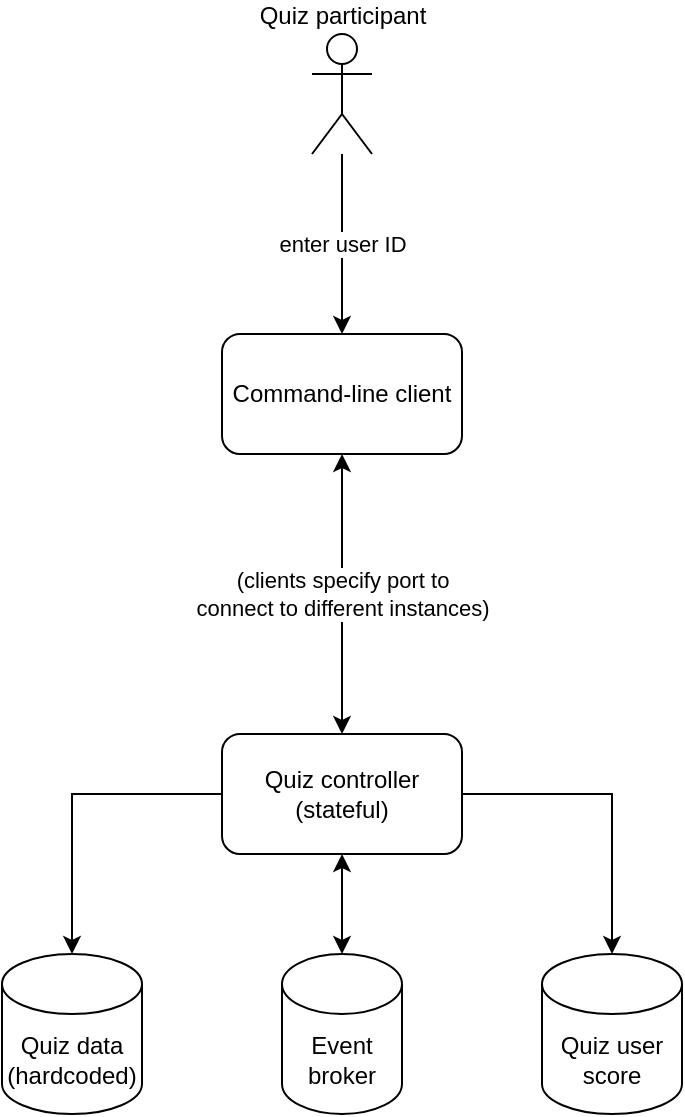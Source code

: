 <mxfile version="24.9.0">
  <diagram name="Page-1" id="91VJMK0D8J6BTs3W6VqV">
    <mxGraphModel grid="1" page="1" gridSize="10" guides="1" tooltips="1" connect="1" arrows="1" fold="1" pageScale="1" pageWidth="1169" pageHeight="827" math="0" shadow="0">
      <root>
        <mxCell id="0" />
        <mxCell id="1" parent="0" />
        <mxCell id="k6EADRTYt32Taa938Ug7-4" value="" style="edgeStyle=orthogonalEdgeStyle;rounded=0;orthogonalLoop=1;jettySize=auto;html=1;startArrow=classic;startFill=1;" edge="1" parent="1" source="k6EADRTYt32Taa938Ug7-7" target="k6EADRTYt32Taa938Ug7-8">
          <mxGeometry relative="1" as="geometry" />
        </mxCell>
        <mxCell id="k6EADRTYt32Taa938Ug7-5" value="" style="edgeStyle=orthogonalEdgeStyle;rounded=0;orthogonalLoop=1;jettySize=auto;html=1;" edge="1" parent="1" source="k6EADRTYt32Taa938Ug7-7" target="k6EADRTYt32Taa938Ug7-25">
          <mxGeometry relative="1" as="geometry" />
        </mxCell>
        <mxCell id="k6EADRTYt32Taa938Ug7-6" style="edgeStyle=orthogonalEdgeStyle;rounded=0;orthogonalLoop=1;jettySize=auto;html=1;" edge="1" parent="1" source="k6EADRTYt32Taa938Ug7-7" target="k6EADRTYt32Taa938Ug7-26">
          <mxGeometry relative="1" as="geometry" />
        </mxCell>
        <mxCell id="k6EADRTYt32Taa938Ug7-7" value="Quiz controller&lt;br&gt;(stateful)" style="rounded=1;whiteSpace=wrap;html=1;" vertex="1" parent="1">
          <mxGeometry x="480" y="480" width="120" height="60" as="geometry" />
        </mxCell>
        <mxCell id="k6EADRTYt32Taa938Ug7-8" value="Event broker" style="shape=cylinder3;whiteSpace=wrap;html=1;boundedLbl=1;backgroundOutline=1;size=15;" vertex="1" parent="1">
          <mxGeometry x="510" y="590" width="60" height="80" as="geometry" />
        </mxCell>
        <mxCell id="k6EADRTYt32Taa938Ug7-13" value="enter user ID" style="edgeStyle=orthogonalEdgeStyle;rounded=0;orthogonalLoop=1;jettySize=auto;html=1;" edge="1" parent="1" source="k6EADRTYt32Taa938Ug7-14" target="k6EADRTYt32Taa938Ug7-20">
          <mxGeometry relative="1" as="geometry" />
        </mxCell>
        <mxCell id="k6EADRTYt32Taa938Ug7-14" value="Quiz participant" style="shape=umlActor;verticalLabelPosition=top;verticalAlign=bottom;html=1;outlineConnect=0;labelPosition=center;align=center;" vertex="1" parent="1">
          <mxGeometry x="525" y="130" width="30" height="60" as="geometry" />
        </mxCell>
        <mxCell id="k6EADRTYt32Taa938Ug7-20" value="Command-line client" style="rounded=1;whiteSpace=wrap;html=1;" vertex="1" parent="1">
          <mxGeometry x="480" y="280" width="120" height="60" as="geometry" />
        </mxCell>
        <mxCell id="k6EADRTYt32Taa938Ug7-22" value="&lt;span style=&quot;orphans: 2; text-align: center; text-indent: 0px; widows: 2; background-color: rgb(255, 255, 255); text-decoration-thickness: initial; text-decoration-style: initial; text-decoration-color: initial; float: none; display: inline !important;&quot;&gt;(clients specify port to&lt;br&gt;connect to different instances)&lt;br&gt;&lt;/span&gt;" style="edgeStyle=orthogonalEdgeStyle;rounded=0;orthogonalLoop=1;jettySize=auto;html=1;startArrow=classic;startFill=1;" edge="1" parent="1" source="k6EADRTYt32Taa938Ug7-20" target="k6EADRTYt32Taa938Ug7-7">
          <mxGeometry relative="1" as="geometry">
            <Array as="points">
              <mxPoint x="540" y="400" />
              <mxPoint x="540" y="400" />
            </Array>
            <mxPoint x="720" y="280" as="sourcePoint" />
          </mxGeometry>
        </mxCell>
        <mxCell id="k6EADRTYt32Taa938Ug7-25" value="Quiz data&lt;br&gt;(hardcoded)" style="shape=cylinder3;whiteSpace=wrap;html=1;boundedLbl=1;backgroundOutline=1;size=15;" vertex="1" parent="1">
          <mxGeometry x="370" y="590" width="70" height="80" as="geometry" />
        </mxCell>
        <mxCell id="k6EADRTYt32Taa938Ug7-26" value="Quiz user score" style="shape=cylinder3;whiteSpace=wrap;html=1;boundedLbl=1;backgroundOutline=1;size=15;" vertex="1" parent="1">
          <mxGeometry x="640" y="590" width="70" height="80" as="geometry" />
        </mxCell>
      </root>
    </mxGraphModel>
  </diagram>
</mxfile>
